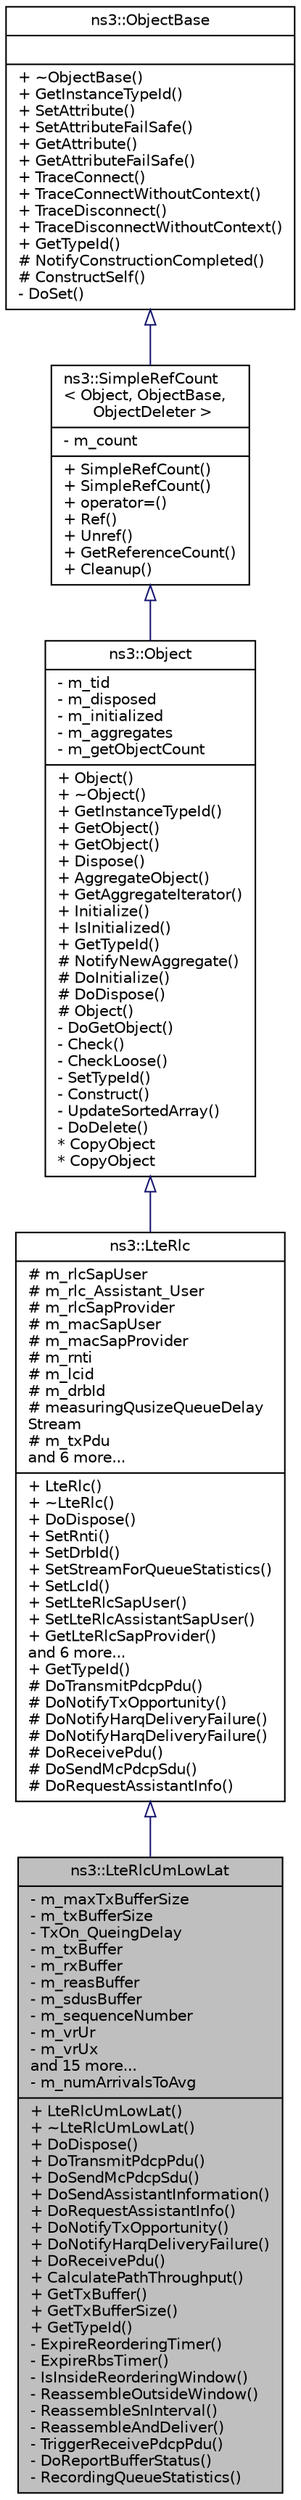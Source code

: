 digraph "ns3::LteRlcUmLowLat"
{
  edge [fontname="Helvetica",fontsize="10",labelfontname="Helvetica",labelfontsize="10"];
  node [fontname="Helvetica",fontsize="10",shape=record];
  Node1 [label="{ns3::LteRlcUmLowLat\n|- m_maxTxBufferSize\l- m_txBufferSize\l- TxOn_QueingDelay\l- m_txBuffer\l- m_rxBuffer\l- m_reasBuffer\l- m_sdusBuffer\l- m_sequenceNumber\l- m_vrUr\l- m_vrUx\land 15 more...\l- m_numArrivalsToAvg\l|+ LteRlcUmLowLat()\l+ ~LteRlcUmLowLat()\l+ DoDispose()\l+ DoTransmitPdcpPdu()\l+ DoSendMcPdcpSdu()\l+ DoSendAssistantInformation()\l+ DoRequestAssistantInfo()\l+ DoNotifyTxOpportunity()\l+ DoNotifyHarqDeliveryFailure()\l+ DoReceivePdu()\l+ CalculatePathThroughput()\l+ GetTxBuffer()\l+ GetTxBufferSize()\l+ GetTypeId()\l- ExpireReorderingTimer()\l- ExpireRbsTimer()\l- IsInsideReorderingWindow()\l- ReassembleOutsideWindow()\l- ReassembleSnInterval()\l- ReassembleAndDeliver()\l- TriggerReceivePdcpPdu()\l- DoReportBufferStatus()\l- RecordingQueueStatistics()\l}",height=0.2,width=0.4,color="black", fillcolor="grey75", style="filled", fontcolor="black"];
  Node2 -> Node1 [dir="back",color="midnightblue",fontsize="10",style="solid",arrowtail="onormal"];
  Node2 [label="{ns3::LteRlc\n|# m_rlcSapUser\l# m_rlc_Assistant_User\l# m_rlcSapProvider\l# m_macSapUser\l# m_macSapProvider\l# m_rnti\l# m_lcid\l# m_drbId\l# measuringQusizeQueueDelay\lStream\l# m_txPdu\land 6 more...\l|+ LteRlc()\l+ ~LteRlc()\l+ DoDispose()\l+ SetRnti()\l+ SetDrbId()\l+ SetStreamForQueueStatistics()\l+ SetLcId()\l+ SetLteRlcSapUser()\l+ SetLteRlcAssistantSapUser()\l+ GetLteRlcSapProvider()\land 6 more...\l+ GetTypeId()\l# DoTransmitPdcpPdu()\l# DoNotifyTxOpportunity()\l# DoNotifyHarqDeliveryFailure()\l# DoNotifyHarqDeliveryFailure()\l# DoReceivePdu()\l# DoSendMcPdcpSdu()\l# DoRequestAssistantInfo()\l}",height=0.2,width=0.4,color="black", fillcolor="white", style="filled",URL="$d9/d7c/classns3_1_1LteRlc.html"];
  Node3 -> Node2 [dir="back",color="midnightblue",fontsize="10",style="solid",arrowtail="onormal"];
  Node3 [label="{ns3::Object\n|- m_tid\l- m_disposed\l- m_initialized\l- m_aggregates\l- m_getObjectCount\l|+ Object()\l+ ~Object()\l+ GetInstanceTypeId()\l+ GetObject()\l+ GetObject()\l+ Dispose()\l+ AggregateObject()\l+ GetAggregateIterator()\l+ Initialize()\l+ IsInitialized()\l+ GetTypeId()\l# NotifyNewAggregate()\l# DoInitialize()\l# DoDispose()\l# Object()\l- DoGetObject()\l- Check()\l- CheckLoose()\l- SetTypeId()\l- Construct()\l- UpdateSortedArray()\l- DoDelete()\l* CopyObject\l* CopyObject\l}",height=0.2,width=0.4,color="black", fillcolor="white", style="filled",URL="$d9/d77/classns3_1_1Object.html",tooltip="A base class which provides memory management and object aggregation. "];
  Node4 -> Node3 [dir="back",color="midnightblue",fontsize="10",style="solid",arrowtail="onormal"];
  Node4 [label="{ns3::SimpleRefCount\l\< Object, ObjectBase,\l ObjectDeleter \>\n|- m_count\l|+ SimpleRefCount()\l+ SimpleRefCount()\l+ operator=()\l+ Ref()\l+ Unref()\l+ GetReferenceCount()\l+ Cleanup()\l}",height=0.2,width=0.4,color="black", fillcolor="white", style="filled",URL="$da/da1/classns3_1_1SimpleRefCount.html"];
  Node5 -> Node4 [dir="back",color="midnightblue",fontsize="10",style="solid",arrowtail="onormal"];
  Node5 [label="{ns3::ObjectBase\n||+ ~ObjectBase()\l+ GetInstanceTypeId()\l+ SetAttribute()\l+ SetAttributeFailSafe()\l+ GetAttribute()\l+ GetAttributeFailSafe()\l+ TraceConnect()\l+ TraceConnectWithoutContext()\l+ TraceDisconnect()\l+ TraceDisconnectWithoutContext()\l+ GetTypeId()\l# NotifyConstructionCompleted()\l# ConstructSelf()\l- DoSet()\l}",height=0.2,width=0.4,color="black", fillcolor="white", style="filled",URL="$d2/dac/classns3_1_1ObjectBase.html",tooltip="Anchor the ns-3 type and attribute system. "];
}
